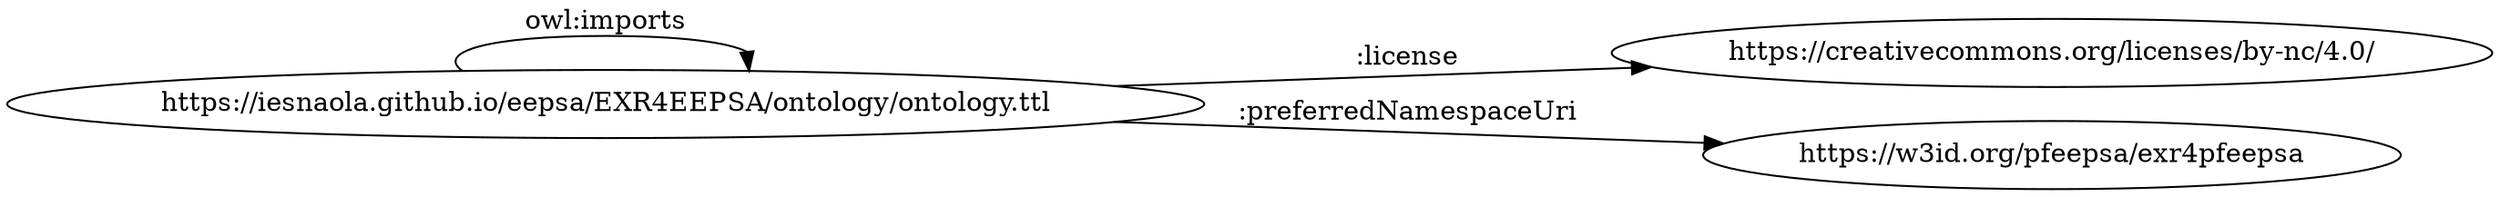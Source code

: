 digraph ar2dtool_diagram { 
rankdir=LR;
size="1501"
	"https://iesnaola.github.io/eepsa/EXR4EEPSA/ontology/ontology.ttl" -> "https://creativecommons.org/licenses/by-nc/4.0/" [ label = ":license" ];
	"https://iesnaola.github.io/eepsa/EXR4EEPSA/ontology/ontology.ttl" -> "https://w3id.org/pfeepsa/exr4pfeepsa" [ label = ":preferredNamespaceUri" ];
	"https://iesnaola.github.io/eepsa/EXR4EEPSA/ontology/ontology.ttl" -> "https://iesnaola.github.io/eepsa/EXR4EEPSA/ontology/ontology.ttl" [ label = "owl:imports" ];

}
